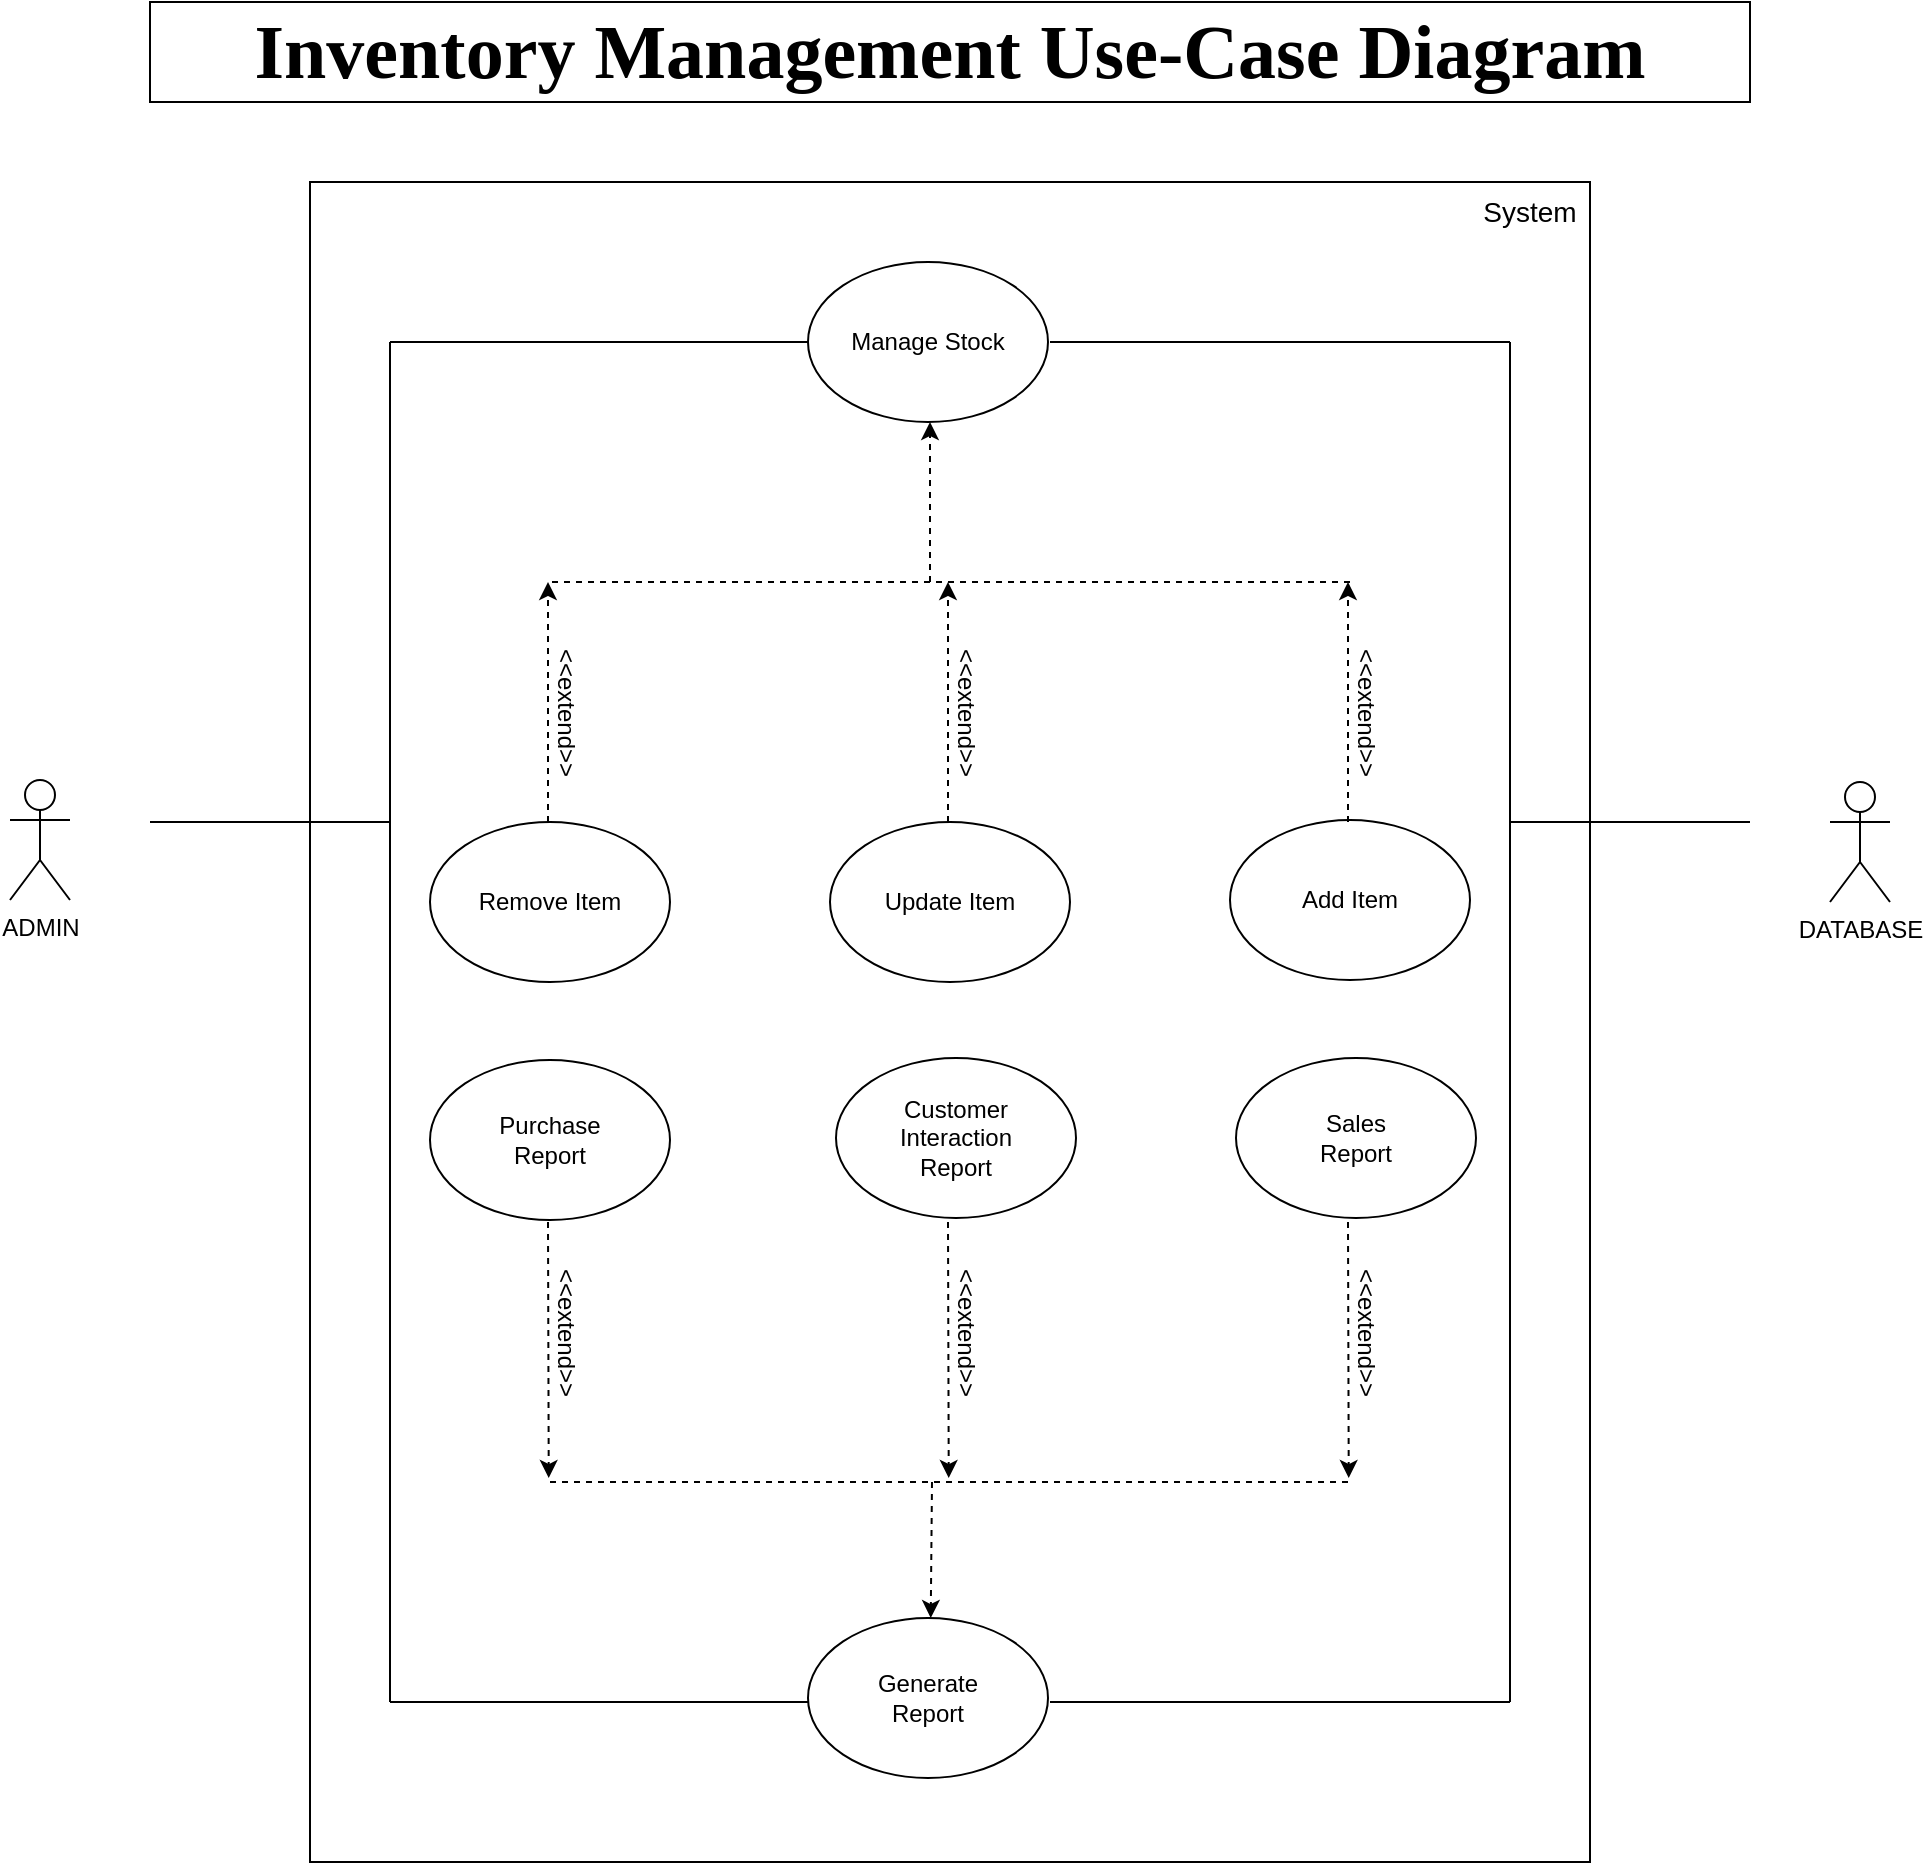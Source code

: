 <mxfile version="20.8.16" type="device"><diagram id="WHV4nqjFPH4Gt7Hgixbf" name="Page-1"><mxGraphModel dx="2135" dy="818" grid="1" gridSize="10" guides="1" tooltips="1" connect="1" arrows="1" fold="1" page="1" pageScale="1" pageWidth="850" pageHeight="1100" math="0" shadow="0"><root><mxCell id="0"/><mxCell id="1" parent="0"/><mxCell id="TVPA71eUjGRAnl5p0qRl-7" value="" style="rounded=0;whiteSpace=wrap;html=1;fillColor=default;" vertex="1" parent="1"><mxGeometry x="-680" y="360" width="640" height="840" as="geometry"/></mxCell><mxCell id="KlnvOWWsqmc-F9TzaSzY-2" value="ADMIN" style="shape=umlActor;verticalLabelPosition=bottom;verticalAlign=top;html=1;outlineConnect=0;" parent="1" vertex="1"><mxGeometry x="-830" y="659" width="30" height="60" as="geometry"/></mxCell><mxCell id="GQ7nIwpw0BRvWLAWF-Ul-29" value="Manage Stock" style="ellipse;whiteSpace=wrap;html=1;" parent="1" vertex="1"><mxGeometry x="-431" y="400" width="120" height="80" as="geometry"/></mxCell><mxCell id="GQ7nIwpw0BRvWLAWF-Ul-31" value="Add Item" style="ellipse;whiteSpace=wrap;html=1;" parent="1" vertex="1"><mxGeometry x="-220" y="679" width="120" height="80" as="geometry"/></mxCell><mxCell id="GQ7nIwpw0BRvWLAWF-Ul-32" value="Update Item" style="ellipse;whiteSpace=wrap;html=1;" parent="1" vertex="1"><mxGeometry x="-420" y="680" width="120" height="80" as="geometry"/></mxCell><mxCell id="GQ7nIwpw0BRvWLAWF-Ul-33" value="Remove Item" style="ellipse;whiteSpace=wrap;html=1;" parent="1" vertex="1"><mxGeometry x="-620" y="680" width="120" height="80" as="geometry"/></mxCell><mxCell id="SkLx8ltW97eDlEaQPP08-1" value="Generate&lt;br&gt;Report" style="ellipse;whiteSpace=wrap;html=1;" parent="1" vertex="1"><mxGeometry x="-431" y="1078" width="120" height="80" as="geometry"/></mxCell><mxCell id="SkLx8ltW97eDlEaQPP08-2" value="Sales&lt;br&gt;Report" style="ellipse;whiteSpace=wrap;html=1;" parent="1" vertex="1"><mxGeometry x="-217" y="798" width="120" height="80" as="geometry"/></mxCell><mxCell id="SkLx8ltW97eDlEaQPP08-3" value="Purchase &lt;br&gt;Report" style="ellipse;whiteSpace=wrap;html=1;" parent="1" vertex="1"><mxGeometry x="-620" y="799" width="120" height="80" as="geometry"/></mxCell><mxCell id="SkLx8ltW97eDlEaQPP08-5" value="" style="endArrow=classic;dashed=1;html=1;rounded=0;" parent="1" edge="1"><mxGeometry width="50" height="50" relative="1" as="geometry"><mxPoint x="-369" y="1010" as="sourcePoint"/><mxPoint x="-369.63" y="1078.001" as="targetPoint"/></mxGeometry></mxCell><mxCell id="SkLx8ltW97eDlEaQPP08-14" value="&lt;font face=&quot;Comic Sans MS&quot; style=&quot;font-size: 38px;&quot;&gt;&lt;b&gt;Inventory Management Use-Case Diagram&lt;/b&gt;&lt;/font&gt;" style="rounded=0;whiteSpace=wrap;html=1;" parent="1" vertex="1"><mxGeometry x="-760" y="270" width="800" height="50" as="geometry"/></mxCell><mxCell id="SkLx8ltW97eDlEaQPP08-20" value="&amp;lt;&amp;lt;extend&amp;gt;&amp;gt;" style="text;html=1;align=center;verticalAlign=middle;resizable=0;points=[];autosize=1;rotation=90;" parent="1" vertex="1"><mxGeometry x="-197" y="920" width="90" height="30" as="geometry"/></mxCell><mxCell id="JgsJSruu7Ji5DRvk5QBe-2" value="DATABASE" style="shape=umlActor;verticalLabelPosition=bottom;verticalAlign=top;html=1;outlineConnect=0;" parent="1" vertex="1"><mxGeometry x="80" y="660" width="30" height="60" as="geometry"/></mxCell><mxCell id="uXL4UTfj4gzmYNXy3qSv-1" value="&lt;font style=&quot;font-size: 14px;&quot;&gt;System&lt;/font&gt;" style="text;html=1;strokeColor=none;fillColor=none;align=center;verticalAlign=middle;whiteSpace=wrap;rounded=0;" parent="1" vertex="1"><mxGeometry x="-100" y="360" width="60" height="30" as="geometry"/></mxCell><mxCell id="3QWIyQe2pcDpVfxDjFEA-1" value="" style="endArrow=none;html=1;rounded=0;" parent="1" edge="1"><mxGeometry width="50" height="50" relative="1" as="geometry"><mxPoint x="-760" y="680" as="sourcePoint"/><mxPoint x="-640" y="680" as="targetPoint"/></mxGeometry></mxCell><mxCell id="3QWIyQe2pcDpVfxDjFEA-2" value="" style="endArrow=none;html=1;rounded=0;" parent="1" edge="1"><mxGeometry width="50" height="50" relative="1" as="geometry"><mxPoint x="-640" y="1120" as="sourcePoint"/><mxPoint x="-640" y="440" as="targetPoint"/></mxGeometry></mxCell><mxCell id="3QWIyQe2pcDpVfxDjFEA-3" value="" style="endArrow=none;html=1;rounded=0;entryX=0;entryY=0.5;entryDx=0;entryDy=0;" parent="1" target="GQ7nIwpw0BRvWLAWF-Ul-29" edge="1"><mxGeometry width="50" height="50" relative="1" as="geometry"><mxPoint x="-640" y="440" as="sourcePoint"/><mxPoint x="-300" y="600" as="targetPoint"/></mxGeometry></mxCell><mxCell id="3QWIyQe2pcDpVfxDjFEA-5" value="" style="endArrow=none;html=1;rounded=0;entryX=0;entryY=0.5;entryDx=0;entryDy=0;" parent="1" edge="1"><mxGeometry width="50" height="50" relative="1" as="geometry"><mxPoint x="-640" y="1120" as="sourcePoint"/><mxPoint x="-431" y="1120" as="targetPoint"/></mxGeometry></mxCell><mxCell id="3QWIyQe2pcDpVfxDjFEA-6" value="" style="endArrow=none;html=1;rounded=0;" parent="1" edge="1"><mxGeometry width="50" height="50" relative="1" as="geometry"><mxPoint x="-80" y="1120" as="sourcePoint"/><mxPoint x="-80" y="440" as="targetPoint"/></mxGeometry></mxCell><mxCell id="3QWIyQe2pcDpVfxDjFEA-7" value="" style="endArrow=none;html=1;rounded=0;" parent="1" edge="1"><mxGeometry width="50" height="50" relative="1" as="geometry"><mxPoint x="-310" y="440" as="sourcePoint"/><mxPoint x="-80" y="440" as="targetPoint"/></mxGeometry></mxCell><mxCell id="3QWIyQe2pcDpVfxDjFEA-8" value="" style="endArrow=none;html=1;rounded=0;" parent="1" edge="1"><mxGeometry width="50" height="50" relative="1" as="geometry"><mxPoint x="-310" y="1120" as="sourcePoint"/><mxPoint x="-80" y="1120" as="targetPoint"/></mxGeometry></mxCell><mxCell id="3QWIyQe2pcDpVfxDjFEA-9" value="" style="endArrow=none;html=1;rounded=0;" parent="1" edge="1"><mxGeometry width="50" height="50" relative="1" as="geometry"><mxPoint x="-80" y="680" as="sourcePoint"/><mxPoint x="40" y="680" as="targetPoint"/></mxGeometry></mxCell><mxCell id="3QWIyQe2pcDpVfxDjFEA-10" value="" style="endArrow=none;dashed=1;html=1;rounded=0;" parent="1" edge="1"><mxGeometry width="50" height="50" relative="1" as="geometry"><mxPoint x="-560" y="1010" as="sourcePoint"/><mxPoint x="-160" y="1010" as="targetPoint"/></mxGeometry></mxCell><mxCell id="3QWIyQe2pcDpVfxDjFEA-11" value="" style="endArrow=classic;dashed=1;html=1;rounded=0;" parent="1" edge="1"><mxGeometry width="50" height="50" relative="1" as="geometry"><mxPoint x="-561" y="880" as="sourcePoint"/><mxPoint x="-560.63" y="1008.001" as="targetPoint"/></mxGeometry></mxCell><mxCell id="3QWIyQe2pcDpVfxDjFEA-12" value="" style="endArrow=classic;dashed=1;html=1;rounded=0;" parent="1" edge="1"><mxGeometry width="50" height="50" relative="1" as="geometry"><mxPoint x="-161" y="880" as="sourcePoint"/><mxPoint x="-160.63" y="1008.001" as="targetPoint"/></mxGeometry></mxCell><mxCell id="3QWIyQe2pcDpVfxDjFEA-14" value="" style="endArrow=classic;dashed=1;html=1;rounded=0;" parent="1" edge="1"><mxGeometry width="50" height="50" relative="1" as="geometry"><mxPoint x="-370" y="560" as="sourcePoint"/><mxPoint x="-370" y="480" as="targetPoint"/></mxGeometry></mxCell><mxCell id="3QWIyQe2pcDpVfxDjFEA-15" value="" style="endArrow=none;dashed=1;html=1;rounded=0;" parent="1" edge="1"><mxGeometry width="50" height="50" relative="1" as="geometry"><mxPoint x="-160" y="560" as="sourcePoint"/><mxPoint x="-560" y="560" as="targetPoint"/></mxGeometry></mxCell><mxCell id="3QWIyQe2pcDpVfxDjFEA-16" value="" style="endArrow=classic;dashed=1;html=1;rounded=0;" parent="1" edge="1"><mxGeometry width="50" height="50" relative="1" as="geometry"><mxPoint x="-561" y="680" as="sourcePoint"/><mxPoint x="-561" y="560" as="targetPoint"/></mxGeometry></mxCell><mxCell id="3QWIyQe2pcDpVfxDjFEA-17" value="" style="endArrow=classic;dashed=1;html=1;rounded=0;" parent="1" edge="1"><mxGeometry width="50" height="50" relative="1" as="geometry"><mxPoint x="-161" y="680" as="sourcePoint"/><mxPoint x="-161" y="560" as="targetPoint"/></mxGeometry></mxCell><mxCell id="3QWIyQe2pcDpVfxDjFEA-18" value="" style="endArrow=classic;dashed=1;html=1;rounded=0;" parent="1" edge="1"><mxGeometry width="50" height="50" relative="1" as="geometry"><mxPoint x="-361" y="680" as="sourcePoint"/><mxPoint x="-361" y="560" as="targetPoint"/></mxGeometry></mxCell><mxCell id="3QWIyQe2pcDpVfxDjFEA-19" value="&amp;lt;&amp;lt;extend&amp;gt;&amp;gt;" style="text;html=1;align=center;verticalAlign=middle;resizable=0;points=[];autosize=1;rotation=90;" parent="1" vertex="1"><mxGeometry x="-197" y="610" width="90" height="30" as="geometry"/></mxCell><mxCell id="3QWIyQe2pcDpVfxDjFEA-20" value="&amp;lt;&amp;lt;extend&amp;gt;&amp;gt;" style="text;html=1;align=center;verticalAlign=middle;resizable=0;points=[];autosize=1;rotation=90;" parent="1" vertex="1"><mxGeometry x="-397" y="610" width="90" height="30" as="geometry"/></mxCell><mxCell id="3QWIyQe2pcDpVfxDjFEA-21" value="&amp;lt;&amp;lt;extend&amp;gt;&amp;gt;" style="text;html=1;align=center;verticalAlign=middle;resizable=0;points=[];autosize=1;rotation=90;" parent="1" vertex="1"><mxGeometry x="-597" y="610" width="90" height="30" as="geometry"/></mxCell><mxCell id="3QWIyQe2pcDpVfxDjFEA-22" value="&amp;lt;&amp;lt;extend&amp;gt;&amp;gt;" style="text;html=1;align=center;verticalAlign=middle;resizable=0;points=[];autosize=1;rotation=90;" parent="1" vertex="1"><mxGeometry x="-597" y="920" width="90" height="30" as="geometry"/></mxCell><mxCell id="TVPA71eUjGRAnl5p0qRl-1" value="" style="endArrow=classic;dashed=1;html=1;rounded=0;" edge="1" parent="1"><mxGeometry width="50" height="50" relative="1" as="geometry"><mxPoint x="-361" y="880" as="sourcePoint"/><mxPoint x="-360.63" y="1008.001" as="targetPoint"/></mxGeometry></mxCell><mxCell id="TVPA71eUjGRAnl5p0qRl-2" value="Customer&lt;br&gt;Interaction&lt;br&gt;Report" style="ellipse;whiteSpace=wrap;html=1;" vertex="1" parent="1"><mxGeometry x="-417" y="798" width="120" height="80" as="geometry"/></mxCell><mxCell id="TVPA71eUjGRAnl5p0qRl-3" value="&amp;lt;&amp;lt;extend&amp;gt;&amp;gt;" style="text;html=1;align=center;verticalAlign=middle;resizable=0;points=[];autosize=1;rotation=90;" vertex="1" parent="1"><mxGeometry x="-397" y="920" width="90" height="30" as="geometry"/></mxCell></root></mxGraphModel></diagram></mxfile>